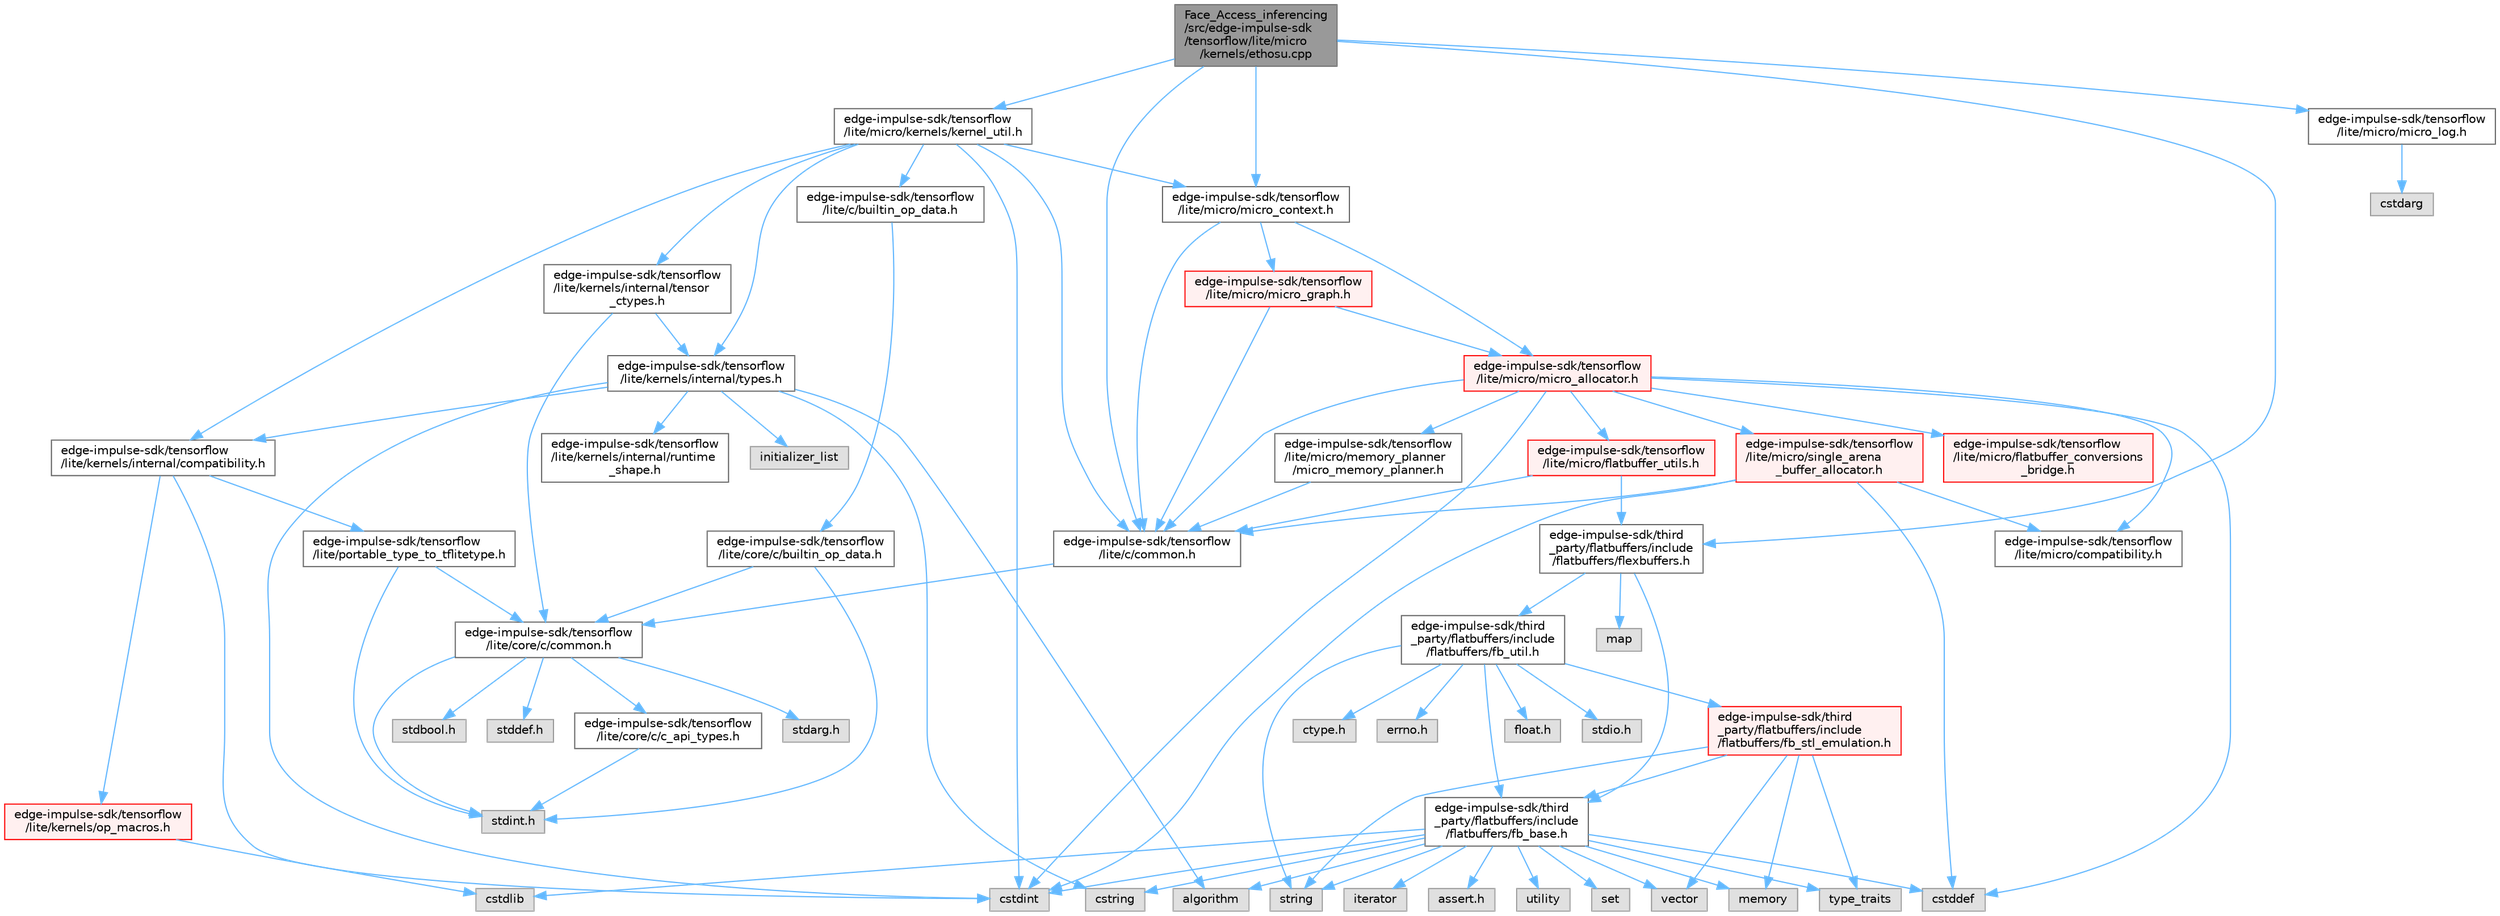 digraph "Face_Access_inferencing/src/edge-impulse-sdk/tensorflow/lite/micro/kernels/ethosu.cpp"
{
 // LATEX_PDF_SIZE
  bgcolor="transparent";
  edge [fontname=Helvetica,fontsize=10,labelfontname=Helvetica,labelfontsize=10];
  node [fontname=Helvetica,fontsize=10,shape=box,height=0.2,width=0.4];
  Node1 [id="Node000001",label="Face_Access_inferencing\l/src/edge-impulse-sdk\l/tensorflow/lite/micro\l/kernels/ethosu.cpp",height=0.2,width=0.4,color="gray40", fillcolor="grey60", style="filled", fontcolor="black",tooltip=" "];
  Node1 -> Node2 [id="edge86_Node000001_Node000002",color="steelblue1",style="solid",tooltip=" "];
  Node2 [id="Node000002",label="edge-impulse-sdk/third\l_party/flatbuffers/include\l/flatbuffers/flexbuffers.h",height=0.2,width=0.4,color="grey40", fillcolor="white", style="filled",URL="$_face___access__inferencing_2src_2edge-impulse-sdk_2third__party_2flatbuffers_2include_2flatbuffers_2flexbuffers_8h.html",tooltip=" "];
  Node2 -> Node3 [id="edge87_Node000002_Node000003",color="steelblue1",style="solid",tooltip=" "];
  Node3 [id="Node000003",label="map",height=0.2,width=0.4,color="grey60", fillcolor="#E0E0E0", style="filled",tooltip=" "];
  Node2 -> Node4 [id="edge88_Node000002_Node000004",color="steelblue1",style="solid",tooltip=" "];
  Node4 [id="Node000004",label="edge-impulse-sdk/third\l_party/flatbuffers/include\l/flatbuffers/fb_base.h",height=0.2,width=0.4,color="grey40", fillcolor="white", style="filled",URL="$fb__base_8h.html",tooltip=" "];
  Node4 -> Node5 [id="edge89_Node000004_Node000005",color="steelblue1",style="solid",tooltip=" "];
  Node5 [id="Node000005",label="assert.h",height=0.2,width=0.4,color="grey60", fillcolor="#E0E0E0", style="filled",tooltip=" "];
  Node4 -> Node6 [id="edge90_Node000004_Node000006",color="steelblue1",style="solid",tooltip=" "];
  Node6 [id="Node000006",label="cstdint",height=0.2,width=0.4,color="grey60", fillcolor="#E0E0E0", style="filled",tooltip=" "];
  Node4 -> Node7 [id="edge91_Node000004_Node000007",color="steelblue1",style="solid",tooltip=" "];
  Node7 [id="Node000007",label="cstddef",height=0.2,width=0.4,color="grey60", fillcolor="#E0E0E0", style="filled",tooltip=" "];
  Node4 -> Node8 [id="edge92_Node000004_Node000008",color="steelblue1",style="solid",tooltip=" "];
  Node8 [id="Node000008",label="cstdlib",height=0.2,width=0.4,color="grey60", fillcolor="#E0E0E0", style="filled",tooltip=" "];
  Node4 -> Node9 [id="edge93_Node000004_Node000009",color="steelblue1",style="solid",tooltip=" "];
  Node9 [id="Node000009",label="cstring",height=0.2,width=0.4,color="grey60", fillcolor="#E0E0E0", style="filled",tooltip=" "];
  Node4 -> Node10 [id="edge94_Node000004_Node000010",color="steelblue1",style="solid",tooltip=" "];
  Node10 [id="Node000010",label="utility",height=0.2,width=0.4,color="grey60", fillcolor="#E0E0E0", style="filled",tooltip=" "];
  Node4 -> Node11 [id="edge95_Node000004_Node000011",color="steelblue1",style="solid",tooltip=" "];
  Node11 [id="Node000011",label="string",height=0.2,width=0.4,color="grey60", fillcolor="#E0E0E0", style="filled",tooltip=" "];
  Node4 -> Node12 [id="edge96_Node000004_Node000012",color="steelblue1",style="solid",tooltip=" "];
  Node12 [id="Node000012",label="type_traits",height=0.2,width=0.4,color="grey60", fillcolor="#E0E0E0", style="filled",tooltip=" "];
  Node4 -> Node13 [id="edge97_Node000004_Node000013",color="steelblue1",style="solid",tooltip=" "];
  Node13 [id="Node000013",label="vector",height=0.2,width=0.4,color="grey60", fillcolor="#E0E0E0", style="filled",tooltip=" "];
  Node4 -> Node14 [id="edge98_Node000004_Node000014",color="steelblue1",style="solid",tooltip=" "];
  Node14 [id="Node000014",label="set",height=0.2,width=0.4,color="grey60", fillcolor="#E0E0E0", style="filled",tooltip=" "];
  Node4 -> Node15 [id="edge99_Node000004_Node000015",color="steelblue1",style="solid",tooltip=" "];
  Node15 [id="Node000015",label="algorithm",height=0.2,width=0.4,color="grey60", fillcolor="#E0E0E0", style="filled",tooltip=" "];
  Node4 -> Node16 [id="edge100_Node000004_Node000016",color="steelblue1",style="solid",tooltip=" "];
  Node16 [id="Node000016",label="iterator",height=0.2,width=0.4,color="grey60", fillcolor="#E0E0E0", style="filled",tooltip=" "];
  Node4 -> Node17 [id="edge101_Node000004_Node000017",color="steelblue1",style="solid",tooltip=" "];
  Node17 [id="Node000017",label="memory",height=0.2,width=0.4,color="grey60", fillcolor="#E0E0E0", style="filled",tooltip=" "];
  Node2 -> Node18 [id="edge102_Node000002_Node000018",color="steelblue1",style="solid",tooltip=" "];
  Node18 [id="Node000018",label="edge-impulse-sdk/third\l_party/flatbuffers/include\l/flatbuffers/fb_util.h",height=0.2,width=0.4,color="grey40", fillcolor="white", style="filled",URL="$fb__util_8h.html",tooltip=" "];
  Node18 -> Node19 [id="edge103_Node000018_Node000019",color="steelblue1",style="solid",tooltip=" "];
  Node19 [id="Node000019",label="ctype.h",height=0.2,width=0.4,color="grey60", fillcolor="#E0E0E0", style="filled",tooltip=" "];
  Node18 -> Node20 [id="edge104_Node000018_Node000020",color="steelblue1",style="solid",tooltip=" "];
  Node20 [id="Node000020",label="errno.h",height=0.2,width=0.4,color="grey60", fillcolor="#E0E0E0", style="filled",tooltip=" "];
  Node18 -> Node4 [id="edge105_Node000018_Node000004",color="steelblue1",style="solid",tooltip=" "];
  Node18 -> Node21 [id="edge106_Node000018_Node000021",color="steelblue1",style="solid",tooltip=" "];
  Node21 [id="Node000021",label="edge-impulse-sdk/third\l_party/flatbuffers/include\l/flatbuffers/fb_stl_emulation.h",height=0.2,width=0.4,color="red", fillcolor="#FFF0F0", style="filled",URL="$fb__stl__emulation_8h.html",tooltip=" "];
  Node21 -> Node4 [id="edge107_Node000021_Node000004",color="steelblue1",style="solid",tooltip=" "];
  Node21 -> Node11 [id="edge108_Node000021_Node000011",color="steelblue1",style="solid",tooltip=" "];
  Node21 -> Node12 [id="edge109_Node000021_Node000012",color="steelblue1",style="solid",tooltip=" "];
  Node21 -> Node13 [id="edge110_Node000021_Node000013",color="steelblue1",style="solid",tooltip=" "];
  Node21 -> Node17 [id="edge111_Node000021_Node000017",color="steelblue1",style="solid",tooltip=" "];
  Node18 -> Node23 [id="edge112_Node000018_Node000023",color="steelblue1",style="solid",tooltip=" "];
  Node23 [id="Node000023",label="float.h",height=0.2,width=0.4,color="grey60", fillcolor="#E0E0E0", style="filled",tooltip=" "];
  Node18 -> Node24 [id="edge113_Node000018_Node000024",color="steelblue1",style="solid",tooltip=" "];
  Node24 [id="Node000024",label="stdio.h",height=0.2,width=0.4,color="grey60", fillcolor="#E0E0E0", style="filled",tooltip=" "];
  Node18 -> Node11 [id="edge114_Node000018_Node000011",color="steelblue1",style="solid",tooltip=" "];
  Node1 -> Node25 [id="edge115_Node000001_Node000025",color="steelblue1",style="solid",tooltip=" "];
  Node25 [id="Node000025",label="edge-impulse-sdk/tensorflow\l/lite/c/common.h",height=0.2,width=0.4,color="grey40", fillcolor="white", style="filled",URL="$_face___access__inferencing_2src_2edge-impulse-sdk_2tensorflow_2lite_2c_2common_8h.html",tooltip=" "];
  Node25 -> Node26 [id="edge116_Node000025_Node000026",color="steelblue1",style="solid",tooltip=" "];
  Node26 [id="Node000026",label="edge-impulse-sdk/tensorflow\l/lite/core/c/common.h",height=0.2,width=0.4,color="grey40", fillcolor="white", style="filled",URL="$_face___access__inferencing_2src_2edge-impulse-sdk_2tensorflow_2lite_2core_2c_2common_8h.html",tooltip=" "];
  Node26 -> Node27 [id="edge117_Node000026_Node000027",color="steelblue1",style="solid",tooltip=" "];
  Node27 [id="Node000027",label="stdarg.h",height=0.2,width=0.4,color="grey60", fillcolor="#E0E0E0", style="filled",tooltip=" "];
  Node26 -> Node28 [id="edge118_Node000026_Node000028",color="steelblue1",style="solid",tooltip=" "];
  Node28 [id="Node000028",label="stdbool.h",height=0.2,width=0.4,color="grey60", fillcolor="#E0E0E0", style="filled",tooltip=" "];
  Node26 -> Node29 [id="edge119_Node000026_Node000029",color="steelblue1",style="solid",tooltip=" "];
  Node29 [id="Node000029",label="stddef.h",height=0.2,width=0.4,color="grey60", fillcolor="#E0E0E0", style="filled",tooltip=" "];
  Node26 -> Node30 [id="edge120_Node000026_Node000030",color="steelblue1",style="solid",tooltip=" "];
  Node30 [id="Node000030",label="stdint.h",height=0.2,width=0.4,color="grey60", fillcolor="#E0E0E0", style="filled",tooltip=" "];
  Node26 -> Node31 [id="edge121_Node000026_Node000031",color="steelblue1",style="solid",tooltip=" "];
  Node31 [id="Node000031",label="edge-impulse-sdk/tensorflow\l/lite/core/c/c_api_types.h",height=0.2,width=0.4,color="grey40", fillcolor="white", style="filled",URL="$_face___access__inferencing_2src_2edge-impulse-sdk_2tensorflow_2lite_2core_2c_2c__api__types_8h.html",tooltip=" "];
  Node31 -> Node30 [id="edge122_Node000031_Node000030",color="steelblue1",style="solid",tooltip=" "];
  Node1 -> Node32 [id="edge123_Node000001_Node000032",color="steelblue1",style="solid",tooltip=" "];
  Node32 [id="Node000032",label="edge-impulse-sdk/tensorflow\l/lite/micro/kernels/kernel_util.h",height=0.2,width=0.4,color="grey40", fillcolor="white", style="filled",URL="$_face___access__inferencing_2src_2edge-impulse-sdk_2tensorflow_2lite_2micro_2kernels_2kernel__util_8h.html",tooltip=" "];
  Node32 -> Node6 [id="edge124_Node000032_Node000006",color="steelblue1",style="solid",tooltip=" "];
  Node32 -> Node33 [id="edge125_Node000032_Node000033",color="steelblue1",style="solid",tooltip=" "];
  Node33 [id="Node000033",label="edge-impulse-sdk/tensorflow\l/lite/c/builtin_op_data.h",height=0.2,width=0.4,color="grey40", fillcolor="white", style="filled",URL="$_face___access__inferencing_2src_2edge-impulse-sdk_2tensorflow_2lite_2c_2builtin__op__data_8h.html",tooltip=" "];
  Node33 -> Node34 [id="edge126_Node000033_Node000034",color="steelblue1",style="solid",tooltip=" "];
  Node34 [id="Node000034",label="edge-impulse-sdk/tensorflow\l/lite/core/c/builtin_op_data.h",height=0.2,width=0.4,color="grey40", fillcolor="white", style="filled",URL="$_face___access__inferencing_2src_2edge-impulse-sdk_2tensorflow_2lite_2core_2c_2builtin__op__data_8h.html",tooltip=" "];
  Node34 -> Node30 [id="edge127_Node000034_Node000030",color="steelblue1",style="solid",tooltip=" "];
  Node34 -> Node26 [id="edge128_Node000034_Node000026",color="steelblue1",style="solid",tooltip=" "];
  Node32 -> Node25 [id="edge129_Node000032_Node000025",color="steelblue1",style="solid",tooltip=" "];
  Node32 -> Node35 [id="edge130_Node000032_Node000035",color="steelblue1",style="solid",tooltip=" "];
  Node35 [id="Node000035",label="edge-impulse-sdk/tensorflow\l/lite/kernels/internal/compatibility.h",height=0.2,width=0.4,color="grey40", fillcolor="white", style="filled",URL="$_face___access__inferencing_2src_2edge-impulse-sdk_2tensorflow_2lite_2kernels_2internal_2compatibility_8h.html",tooltip=" "];
  Node35 -> Node6 [id="edge131_Node000035_Node000006",color="steelblue1",style="solid",tooltip=" "];
  Node35 -> Node36 [id="edge132_Node000035_Node000036",color="steelblue1",style="solid",tooltip=" "];
  Node36 [id="Node000036",label="edge-impulse-sdk/tensorflow\l/lite/portable_type_to_tflitetype.h",height=0.2,width=0.4,color="grey40", fillcolor="white", style="filled",URL="$_face___access__inferencing_2src_2edge-impulse-sdk_2tensorflow_2lite_2portable__type__to__tflitetype_8h.html",tooltip=" "];
  Node36 -> Node30 [id="edge133_Node000036_Node000030",color="steelblue1",style="solid",tooltip=" "];
  Node36 -> Node26 [id="edge134_Node000036_Node000026",color="steelblue1",style="solid",tooltip=" "];
  Node35 -> Node37 [id="edge135_Node000035_Node000037",color="steelblue1",style="solid",tooltip=" "];
  Node37 [id="Node000037",label="edge-impulse-sdk/tensorflow\l/lite/kernels/op_macros.h",height=0.2,width=0.4,color="red", fillcolor="#FFF0F0", style="filled",URL="$_face___access__inferencing_2src_2edge-impulse-sdk_2tensorflow_2lite_2kernels_2op__macros_8h.html",tooltip=" "];
  Node37 -> Node8 [id="edge136_Node000037_Node000008",color="steelblue1",style="solid",tooltip=" "];
  Node32 -> Node39 [id="edge137_Node000032_Node000039",color="steelblue1",style="solid",tooltip=" "];
  Node39 [id="Node000039",label="edge-impulse-sdk/tensorflow\l/lite/kernels/internal/tensor\l_ctypes.h",height=0.2,width=0.4,color="grey40", fillcolor="white", style="filled",URL="$_face___access__inferencing_2src_2edge-impulse-sdk_2tensorflow_2lite_2kernels_2internal_2tensor__ctypes_8h.html",tooltip=" "];
  Node39 -> Node26 [id="edge138_Node000039_Node000026",color="steelblue1",style="solid",tooltip=" "];
  Node39 -> Node40 [id="edge139_Node000039_Node000040",color="steelblue1",style="solid",tooltip=" "];
  Node40 [id="Node000040",label="edge-impulse-sdk/tensorflow\l/lite/kernels/internal/types.h",height=0.2,width=0.4,color="grey40", fillcolor="white", style="filled",URL="$_face___access__inferencing_2src_2edge-impulse-sdk_2tensorflow_2lite_2kernels_2internal_2types_8h.html",tooltip=" "];
  Node40 -> Node15 [id="edge140_Node000040_Node000015",color="steelblue1",style="solid",tooltip=" "];
  Node40 -> Node6 [id="edge141_Node000040_Node000006",color="steelblue1",style="solid",tooltip=" "];
  Node40 -> Node9 [id="edge142_Node000040_Node000009",color="steelblue1",style="solid",tooltip=" "];
  Node40 -> Node41 [id="edge143_Node000040_Node000041",color="steelblue1",style="solid",tooltip=" "];
  Node41 [id="Node000041",label="initializer_list",height=0.2,width=0.4,color="grey60", fillcolor="#E0E0E0", style="filled",tooltip=" "];
  Node40 -> Node35 [id="edge144_Node000040_Node000035",color="steelblue1",style="solid",tooltip=" "];
  Node40 -> Node42 [id="edge145_Node000040_Node000042",color="steelblue1",style="solid",tooltip=" "];
  Node42 [id="Node000042",label="edge-impulse-sdk/tensorflow\l/lite/kernels/internal/runtime\l_shape.h",height=0.2,width=0.4,color="grey40", fillcolor="white", style="filled",URL="$_face___access__inferencing_2src_2edge-impulse-sdk_2tensorflow_2lite_2kernels_2internal_2runtime__shape_8h.html",tooltip=" "];
  Node32 -> Node40 [id="edge146_Node000032_Node000040",color="steelblue1",style="solid",tooltip=" "];
  Node32 -> Node43 [id="edge147_Node000032_Node000043",color="steelblue1",style="solid",tooltip=" "];
  Node43 [id="Node000043",label="edge-impulse-sdk/tensorflow\l/lite/micro/micro_context.h",height=0.2,width=0.4,color="grey40", fillcolor="white", style="filled",URL="$_face___access__inferencing_2src_2edge-impulse-sdk_2tensorflow_2lite_2micro_2micro__context_8h.html",tooltip=" "];
  Node43 -> Node25 [id="edge148_Node000043_Node000025",color="steelblue1",style="solid",tooltip=" "];
  Node43 -> Node44 [id="edge149_Node000043_Node000044",color="steelblue1",style="solid",tooltip=" "];
  Node44 [id="Node000044",label="edge-impulse-sdk/tensorflow\l/lite/micro/micro_allocator.h",height=0.2,width=0.4,color="red", fillcolor="#FFF0F0", style="filled",URL="$_face___access__inferencing_2src_2edge-impulse-sdk_2tensorflow_2lite_2micro_2micro__allocator_8h.html",tooltip=" "];
  Node44 -> Node7 [id="edge150_Node000044_Node000007",color="steelblue1",style="solid",tooltip=" "];
  Node44 -> Node6 [id="edge151_Node000044_Node000006",color="steelblue1",style="solid",tooltip=" "];
  Node44 -> Node25 [id="edge152_Node000044_Node000025",color="steelblue1",style="solid",tooltip=" "];
  Node44 -> Node45 [id="edge153_Node000044_Node000045",color="steelblue1",style="solid",tooltip=" "];
  Node45 [id="Node000045",label="edge-impulse-sdk/tensorflow\l/lite/micro/single_arena\l_buffer_allocator.h",height=0.2,width=0.4,color="red", fillcolor="#FFF0F0", style="filled",URL="$_face___access__inferencing_2src_2edge-impulse-sdk_2tensorflow_2lite_2micro_2single__arena__buffer__allocator_8h.html",tooltip=" "];
  Node45 -> Node7 [id="edge154_Node000045_Node000007",color="steelblue1",style="solid",tooltip=" "];
  Node45 -> Node6 [id="edge155_Node000045_Node000006",color="steelblue1",style="solid",tooltip=" "];
  Node45 -> Node25 [id="edge156_Node000045_Node000025",color="steelblue1",style="solid",tooltip=" "];
  Node45 -> Node48 [id="edge157_Node000045_Node000048",color="steelblue1",style="solid",tooltip=" "];
  Node48 [id="Node000048",label="edge-impulse-sdk/tensorflow\l/lite/micro/compatibility.h",height=0.2,width=0.4,color="grey40", fillcolor="white", style="filled",URL="$_face___access__inferencing_2src_2edge-impulse-sdk_2tensorflow_2lite_2micro_2compatibility_8h.html",tooltip=" "];
  Node44 -> Node48 [id="edge158_Node000044_Node000048",color="steelblue1",style="solid",tooltip=" "];
  Node44 -> Node49 [id="edge159_Node000044_Node000049",color="steelblue1",style="solid",tooltip=" "];
  Node49 [id="Node000049",label="edge-impulse-sdk/tensorflow\l/lite/micro/flatbuffer_utils.h",height=0.2,width=0.4,color="red", fillcolor="#FFF0F0", style="filled",URL="$_face___access__inferencing_2src_2edge-impulse-sdk_2tensorflow_2lite_2micro_2flatbuffer__utils_8h.html",tooltip=" "];
  Node49 -> Node2 [id="edge160_Node000049_Node000002",color="steelblue1",style="solid",tooltip=" "];
  Node49 -> Node25 [id="edge161_Node000049_Node000025",color="steelblue1",style="solid",tooltip=" "];
  Node44 -> Node66 [id="edge162_Node000044_Node000066",color="steelblue1",style="solid",tooltip=" "];
  Node66 [id="Node000066",label="edge-impulse-sdk/tensorflow\l/lite/micro/memory_planner\l/micro_memory_planner.h",height=0.2,width=0.4,color="grey40", fillcolor="white", style="filled",URL="$_face___access__inferencing_2src_2edge-impulse-sdk_2tensorflow_2lite_2micro_2memory__planner_2micro__memory__planner_8h.html",tooltip=" "];
  Node66 -> Node25 [id="edge163_Node000066_Node000025",color="steelblue1",style="solid",tooltip=" "];
  Node44 -> Node67 [id="edge164_Node000044_Node000067",color="steelblue1",style="solid",tooltip=" "];
  Node67 [id="Node000067",label="edge-impulse-sdk/tensorflow\l/lite/micro/flatbuffer_conversions\l_bridge.h",height=0.2,width=0.4,color="red", fillcolor="#FFF0F0", style="filled",URL="$_face___access__inferencing_2src_2edge-impulse-sdk_2tensorflow_2lite_2micro_2flatbuffer__conversions__bridge_8h.html",tooltip=" "];
  Node43 -> Node72 [id="edge165_Node000043_Node000072",color="steelblue1",style="solid",tooltip=" "];
  Node72 [id="Node000072",label="edge-impulse-sdk/tensorflow\l/lite/micro/micro_graph.h",height=0.2,width=0.4,color="red", fillcolor="#FFF0F0", style="filled",URL="$_face___access__inferencing_2src_2edge-impulse-sdk_2tensorflow_2lite_2micro_2micro__graph_8h.html",tooltip=" "];
  Node72 -> Node25 [id="edge166_Node000072_Node000025",color="steelblue1",style="solid",tooltip=" "];
  Node72 -> Node44 [id="edge167_Node000072_Node000044",color="steelblue1",style="solid",tooltip=" "];
  Node1 -> Node43 [id="edge168_Node000001_Node000043",color="steelblue1",style="solid",tooltip=" "];
  Node1 -> Node74 [id="edge169_Node000001_Node000074",color="steelblue1",style="solid",tooltip=" "];
  Node74 [id="Node000074",label="edge-impulse-sdk/tensorflow\l/lite/micro/micro_log.h",height=0.2,width=0.4,color="grey40", fillcolor="white", style="filled",URL="$_face___access__inferencing_2src_2edge-impulse-sdk_2tensorflow_2lite_2micro_2micro__log_8h.html",tooltip=" "];
  Node74 -> Node71 [id="edge170_Node000074_Node000071",color="steelblue1",style="solid",tooltip=" "];
  Node71 [id="Node000071",label="cstdarg",height=0.2,width=0.4,color="grey60", fillcolor="#E0E0E0", style="filled",tooltip=" "];
}
